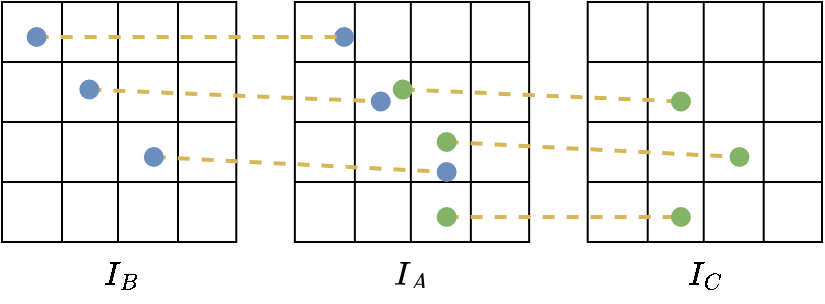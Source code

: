 <mxfile version="24.0.2" type="github">
  <diagram name="第 1 页" id="Q1kT1dyLCPE2SHC8k_t-">
    <mxGraphModel dx="954" dy="534" grid="1" gridSize="10" guides="1" tooltips="1" connect="1" arrows="1" fold="1" page="1" pageScale="1" pageWidth="827" pageHeight="1169" math="1" shadow="0">
      <root>
        <mxCell id="0" />
        <mxCell id="1" parent="0" />
        <mxCell id="SID14ih1-wGrz466TfLa-155" value="&lt;svg xmlns=&quot;http://www.w3.org/2000/svg&quot; width=&quot;2.383ex&quot; height=&quot;1.891ex&quot; role=&quot;img&quot; viewBox=&quot;0 -683 1053.3 835.7&quot; xmlns:xlink=&quot;http://www.w3.org/1999/xlink&quot; style=&quot;vertical-align: -0.345ex; font-size: 16px;&quot;&gt;&lt;defs style=&quot;font-size: 16px;&quot;&gt;&lt;path id=&quot;MJX-2-TEX-I-1D43C&quot; d=&quot;M43 1Q26 1 26 10Q26 12 29 24Q34 43 39 45Q42 46 54 46H60Q120 46 136 53Q137 53 138 54Q143 56 149 77T198 273Q210 318 216 344Q286 624 286 626Q284 630 284 631Q274 637 213 637H193Q184 643 189 662Q193 677 195 680T209 683H213Q285 681 359 681Q481 681 487 683H497Q504 676 504 672T501 655T494 639Q491 637 471 637Q440 637 407 634Q393 631 388 623Q381 609 337 432Q326 385 315 341Q245 65 245 59Q245 52 255 50T307 46H339Q345 38 345 37T342 19Q338 6 332 0H316Q279 2 179 2Q143 2 113 2T65 2T43 1Z&quot; style=&quot;font-size: 16px;&quot;&gt;&lt;/path&gt;&lt;path id=&quot;MJX-2-TEX-I-1D434&quot; d=&quot;M208 74Q208 50 254 46Q272 46 272 35Q272 34 270 22Q267 8 264 4T251 0Q249 0 239 0T205 1T141 2Q70 2 50 0H42Q35 7 35 11Q37 38 48 46H62Q132 49 164 96Q170 102 345 401T523 704Q530 716 547 716H555H572Q578 707 578 706L606 383Q634 60 636 57Q641 46 701 46Q726 46 726 36Q726 34 723 22Q720 7 718 4T704 0Q701 0 690 0T651 1T578 2Q484 2 455 0H443Q437 6 437 9T439 27Q443 40 445 43L449 46H469Q523 49 533 63L521 213H283L249 155Q208 86 208 74ZM516 260Q516 271 504 416T490 562L463 519Q447 492 400 412L310 260L413 259Q516 259 516 260Z&quot; style=&quot;font-size: 16px;&quot;&gt;&lt;/path&gt;&lt;/defs&gt;&lt;g stroke=&quot;currentColor&quot; fill=&quot;currentColor&quot; stroke-width=&quot;0&quot; transform=&quot;scale(1,-1)&quot; style=&quot;font-size: 16px;&quot;&gt;&lt;g data-mml-node=&quot;math&quot; style=&quot;font-size: 16px;&quot;&gt;&lt;g data-mml-node=&quot;msub&quot; style=&quot;font-size: 16px;&quot;&gt;&lt;g data-mml-node=&quot;mi&quot; style=&quot;font-size: 16px;&quot;&gt;&lt;use data-c=&quot;1D43C&quot; xlink:href=&quot;#MJX-2-TEX-I-1D43C&quot; style=&quot;font-size: 16px;&quot;&gt;&lt;/use&gt;&lt;/g&gt;&lt;g data-mml-node=&quot;mi&quot; transform=&quot;translate(473,-152.7) scale(0.707)&quot; style=&quot;font-size: 16px;&quot;&gt;&lt;use data-c=&quot;1D434&quot; xlink:href=&quot;#MJX-2-TEX-I-1D434&quot; style=&quot;font-size: 16px;&quot;&gt;&lt;/use&gt;&lt;/g&gt;&lt;/g&gt;&lt;/g&gt;&lt;/g&gt;&lt;/svg&gt;" style="text;html=1;align=center;verticalAlign=middle;whiteSpace=wrap;rounded=0;fontFamily=Times New Roman;fontSize=16;fontColor=default;labelBackgroundColor=default;" parent="1" vertex="1">
          <mxGeometry x="255" y="200" width="60" height="30" as="geometry" />
        </mxCell>
        <mxCell id="SID14ih1-wGrz466TfLa-157" value="\(I_B\)" style="text;html=1;align=center;verticalAlign=middle;whiteSpace=wrap;rounded=0;fontFamily=Times New Roman;fontSize=16;fontColor=default;labelBackgroundColor=default;" parent="1" vertex="1">
          <mxGeometry x="110" y="200" width="60" height="30" as="geometry" />
        </mxCell>
        <mxCell id="SID14ih1-wGrz466TfLa-158" value="" style="group;rounded=1;fontFamily=Times New Roman;fontSize=16;" parent="1" vertex="1" connectable="0">
          <mxGeometry x="80" y="80" width="410" height="120" as="geometry" />
        </mxCell>
        <mxCell id="SID14ih1-wGrz466TfLa-67" value="" style="shape=table;startSize=0;container=1;collapsible=0;childLayout=tableLayout;rounded=1;fontFamily=Times New Roman;fontSize=16;" parent="SID14ih1-wGrz466TfLa-158" vertex="1">
          <mxGeometry width="117.143" height="120" as="geometry" />
        </mxCell>
        <mxCell id="SID14ih1-wGrz466TfLa-68" value="" style="shape=tableRow;horizontal=0;startSize=0;swimlaneHead=0;swimlaneBody=0;strokeColor=inherit;top=0;left=0;bottom=0;right=0;collapsible=0;dropTarget=0;fillColor=none;points=[[0,0.5],[1,0.5]];portConstraint=eastwest;fontFamily=Times New Roman;fontSize=16;" parent="SID14ih1-wGrz466TfLa-67" vertex="1">
          <mxGeometry width="117.143" height="30" as="geometry" />
        </mxCell>
        <mxCell id="SID14ih1-wGrz466TfLa-69" value="" style="shape=partialRectangle;html=1;whiteSpace=wrap;connectable=0;strokeColor=inherit;overflow=hidden;fillColor=none;top=0;left=0;bottom=0;right=0;pointerEvents=1;fontFamily=Times New Roman;fontSize=16;" parent="SID14ih1-wGrz466TfLa-68" vertex="1">
          <mxGeometry width="30" height="30" as="geometry">
            <mxRectangle width="30" height="30" as="alternateBounds" />
          </mxGeometry>
        </mxCell>
        <mxCell id="SID14ih1-wGrz466TfLa-70" value="" style="shape=partialRectangle;html=1;whiteSpace=wrap;connectable=0;strokeColor=inherit;overflow=hidden;fillColor=none;top=0;left=0;bottom=0;right=0;pointerEvents=1;fontFamily=Times New Roman;fontSize=16;" parent="SID14ih1-wGrz466TfLa-68" vertex="1">
          <mxGeometry x="30" width="28" height="30" as="geometry">
            <mxRectangle width="28" height="30" as="alternateBounds" />
          </mxGeometry>
        </mxCell>
        <mxCell id="SID14ih1-wGrz466TfLa-71" value="" style="shape=partialRectangle;html=1;whiteSpace=wrap;connectable=0;strokeColor=inherit;overflow=hidden;fillColor=none;top=0;left=0;bottom=0;right=0;pointerEvents=1;fontFamily=Times New Roman;fontSize=16;" parent="SID14ih1-wGrz466TfLa-68" vertex="1">
          <mxGeometry x="58" width="30" height="30" as="geometry">
            <mxRectangle width="30" height="30" as="alternateBounds" />
          </mxGeometry>
        </mxCell>
        <mxCell id="SID14ih1-wGrz466TfLa-72" value="" style="shape=partialRectangle;html=1;whiteSpace=wrap;connectable=0;strokeColor=inherit;overflow=hidden;fillColor=none;top=0;left=0;bottom=0;right=0;pointerEvents=1;fontFamily=Times New Roman;fontSize=16;" parent="SID14ih1-wGrz466TfLa-68" vertex="1">
          <mxGeometry x="88" width="29" height="30" as="geometry">
            <mxRectangle width="29" height="30" as="alternateBounds" />
          </mxGeometry>
        </mxCell>
        <mxCell id="SID14ih1-wGrz466TfLa-73" value="" style="shape=tableRow;horizontal=0;startSize=0;swimlaneHead=0;swimlaneBody=0;strokeColor=inherit;top=0;left=0;bottom=0;right=0;collapsible=0;dropTarget=0;fillColor=none;points=[[0,0.5],[1,0.5]];portConstraint=eastwest;fontFamily=Times New Roman;fontSize=16;" parent="SID14ih1-wGrz466TfLa-67" vertex="1">
          <mxGeometry y="30" width="117.143" height="30" as="geometry" />
        </mxCell>
        <mxCell id="SID14ih1-wGrz466TfLa-74" value="" style="shape=partialRectangle;html=1;whiteSpace=wrap;connectable=0;strokeColor=inherit;overflow=hidden;fillColor=none;top=0;left=0;bottom=0;right=0;pointerEvents=1;fontFamily=Times New Roman;fontSize=16;" parent="SID14ih1-wGrz466TfLa-73" vertex="1">
          <mxGeometry width="30" height="30" as="geometry">
            <mxRectangle width="30" height="30" as="alternateBounds" />
          </mxGeometry>
        </mxCell>
        <mxCell id="SID14ih1-wGrz466TfLa-75" value="" style="shape=partialRectangle;html=1;whiteSpace=wrap;connectable=0;strokeColor=inherit;overflow=hidden;fillColor=none;top=0;left=0;bottom=0;right=0;pointerEvents=1;fontFamily=Times New Roman;fontSize=16;" parent="SID14ih1-wGrz466TfLa-73" vertex="1">
          <mxGeometry x="30" width="28" height="30" as="geometry">
            <mxRectangle width="28" height="30" as="alternateBounds" />
          </mxGeometry>
        </mxCell>
        <mxCell id="SID14ih1-wGrz466TfLa-76" value="" style="shape=partialRectangle;html=1;whiteSpace=wrap;connectable=0;strokeColor=inherit;overflow=hidden;fillColor=none;top=0;left=0;bottom=0;right=0;pointerEvents=1;fontFamily=Times New Roman;fontSize=16;" parent="SID14ih1-wGrz466TfLa-73" vertex="1">
          <mxGeometry x="58" width="30" height="30" as="geometry">
            <mxRectangle width="30" height="30" as="alternateBounds" />
          </mxGeometry>
        </mxCell>
        <mxCell id="SID14ih1-wGrz466TfLa-77" value="" style="shape=partialRectangle;html=1;whiteSpace=wrap;connectable=0;strokeColor=inherit;overflow=hidden;fillColor=none;top=0;left=0;bottom=0;right=0;pointerEvents=1;fontFamily=Times New Roman;fontSize=16;" parent="SID14ih1-wGrz466TfLa-73" vertex="1">
          <mxGeometry x="88" width="29" height="30" as="geometry">
            <mxRectangle width="29" height="30" as="alternateBounds" />
          </mxGeometry>
        </mxCell>
        <mxCell id="SID14ih1-wGrz466TfLa-78" value="" style="shape=tableRow;horizontal=0;startSize=0;swimlaneHead=0;swimlaneBody=0;strokeColor=inherit;top=0;left=0;bottom=0;right=0;collapsible=0;dropTarget=0;fillColor=none;points=[[0,0.5],[1,0.5]];portConstraint=eastwest;fontFamily=Times New Roman;fontSize=16;" parent="SID14ih1-wGrz466TfLa-67" vertex="1">
          <mxGeometry y="60" width="117.143" height="30" as="geometry" />
        </mxCell>
        <mxCell id="SID14ih1-wGrz466TfLa-79" value="" style="shape=partialRectangle;html=1;whiteSpace=wrap;connectable=0;strokeColor=inherit;overflow=hidden;fillColor=none;top=0;left=0;bottom=0;right=0;pointerEvents=1;fontFamily=Times New Roman;fontSize=16;" parent="SID14ih1-wGrz466TfLa-78" vertex="1">
          <mxGeometry width="30" height="30" as="geometry">
            <mxRectangle width="30" height="30" as="alternateBounds" />
          </mxGeometry>
        </mxCell>
        <mxCell id="SID14ih1-wGrz466TfLa-80" value="" style="shape=partialRectangle;html=1;whiteSpace=wrap;connectable=0;strokeColor=inherit;overflow=hidden;fillColor=none;top=0;left=0;bottom=0;right=0;pointerEvents=1;fontFamily=Times New Roman;fontSize=16;" parent="SID14ih1-wGrz466TfLa-78" vertex="1">
          <mxGeometry x="30" width="28" height="30" as="geometry">
            <mxRectangle width="28" height="30" as="alternateBounds" />
          </mxGeometry>
        </mxCell>
        <mxCell id="SID14ih1-wGrz466TfLa-81" value="" style="shape=partialRectangle;html=1;whiteSpace=wrap;connectable=0;strokeColor=inherit;overflow=hidden;fillColor=none;top=0;left=0;bottom=0;right=0;pointerEvents=1;fontFamily=Times New Roman;fontSize=16;" parent="SID14ih1-wGrz466TfLa-78" vertex="1">
          <mxGeometry x="58" width="30" height="30" as="geometry">
            <mxRectangle width="30" height="30" as="alternateBounds" />
          </mxGeometry>
        </mxCell>
        <mxCell id="SID14ih1-wGrz466TfLa-82" value="" style="shape=partialRectangle;html=1;whiteSpace=wrap;connectable=0;strokeColor=inherit;overflow=hidden;fillColor=none;top=0;left=0;bottom=0;right=0;pointerEvents=1;fontFamily=Times New Roman;fontSize=16;" parent="SID14ih1-wGrz466TfLa-78" vertex="1">
          <mxGeometry x="88" width="29" height="30" as="geometry">
            <mxRectangle width="29" height="30" as="alternateBounds" />
          </mxGeometry>
        </mxCell>
        <mxCell id="SID14ih1-wGrz466TfLa-83" value="" style="shape=tableRow;horizontal=0;startSize=0;swimlaneHead=0;swimlaneBody=0;strokeColor=inherit;top=0;left=0;bottom=0;right=0;collapsible=0;dropTarget=0;fillColor=none;points=[[0,0.5],[1,0.5]];portConstraint=eastwest;fontFamily=Times New Roman;fontSize=16;" parent="SID14ih1-wGrz466TfLa-67" vertex="1">
          <mxGeometry y="90" width="117.143" height="30" as="geometry" />
        </mxCell>
        <mxCell id="SID14ih1-wGrz466TfLa-84" value="" style="shape=partialRectangle;html=1;whiteSpace=wrap;connectable=0;strokeColor=inherit;overflow=hidden;fillColor=none;top=0;left=0;bottom=0;right=0;pointerEvents=1;fontFamily=Times New Roman;fontSize=16;" parent="SID14ih1-wGrz466TfLa-83" vertex="1">
          <mxGeometry width="30" height="30" as="geometry">
            <mxRectangle width="30" height="30" as="alternateBounds" />
          </mxGeometry>
        </mxCell>
        <mxCell id="SID14ih1-wGrz466TfLa-85" value="" style="shape=partialRectangle;html=1;whiteSpace=wrap;connectable=0;strokeColor=inherit;overflow=hidden;fillColor=none;top=0;left=0;bottom=0;right=0;pointerEvents=1;fontFamily=Times New Roman;fontSize=16;" parent="SID14ih1-wGrz466TfLa-83" vertex="1">
          <mxGeometry x="30" width="28" height="30" as="geometry">
            <mxRectangle width="28" height="30" as="alternateBounds" />
          </mxGeometry>
        </mxCell>
        <mxCell id="SID14ih1-wGrz466TfLa-86" value="" style="shape=partialRectangle;html=1;whiteSpace=wrap;connectable=0;strokeColor=inherit;overflow=hidden;fillColor=none;top=0;left=0;bottom=0;right=0;pointerEvents=1;fontFamily=Times New Roman;fontSize=16;" parent="SID14ih1-wGrz466TfLa-83" vertex="1">
          <mxGeometry x="58" width="30" height="30" as="geometry">
            <mxRectangle width="30" height="30" as="alternateBounds" />
          </mxGeometry>
        </mxCell>
        <mxCell id="SID14ih1-wGrz466TfLa-87" value="" style="shape=partialRectangle;html=1;whiteSpace=wrap;connectable=0;strokeColor=inherit;overflow=hidden;fillColor=none;top=0;left=0;bottom=0;right=0;pointerEvents=1;fontFamily=Times New Roman;fontSize=16;" parent="SID14ih1-wGrz466TfLa-83" vertex="1">
          <mxGeometry x="88" width="29" height="30" as="geometry">
            <mxRectangle width="29" height="30" as="alternateBounds" />
          </mxGeometry>
        </mxCell>
        <mxCell id="SID14ih1-wGrz466TfLa-89" value="" style="shape=table;startSize=0;container=1;collapsible=0;childLayout=tableLayout;fontFamily=Times New Roman;fontSize=16;" parent="SID14ih1-wGrz466TfLa-158" vertex="1">
          <mxGeometry x="146.429" width="117.143" height="120" as="geometry" />
        </mxCell>
        <mxCell id="SID14ih1-wGrz466TfLa-90" value="" style="shape=tableRow;horizontal=0;startSize=0;swimlaneHead=0;swimlaneBody=0;strokeColor=inherit;top=0;left=0;bottom=0;right=0;collapsible=0;dropTarget=0;fillColor=none;points=[[0,0.5],[1,0.5]];portConstraint=eastwest;fontFamily=Times New Roman;fontSize=16;" parent="SID14ih1-wGrz466TfLa-89" vertex="1">
          <mxGeometry width="117.143" height="30" as="geometry" />
        </mxCell>
        <mxCell id="SID14ih1-wGrz466TfLa-91" value="" style="shape=partialRectangle;html=1;whiteSpace=wrap;connectable=0;strokeColor=inherit;overflow=hidden;fillColor=none;top=0;left=0;bottom=0;right=0;pointerEvents=1;fontFamily=Times New Roman;fontSize=16;" parent="SID14ih1-wGrz466TfLa-90" vertex="1">
          <mxGeometry width="30" height="30" as="geometry">
            <mxRectangle width="30" height="30" as="alternateBounds" />
          </mxGeometry>
        </mxCell>
        <mxCell id="SID14ih1-wGrz466TfLa-92" value="" style="shape=partialRectangle;html=1;whiteSpace=wrap;connectable=0;strokeColor=inherit;overflow=hidden;fillColor=none;top=0;left=0;bottom=0;right=0;pointerEvents=1;fontFamily=Times New Roman;fontSize=16;" parent="SID14ih1-wGrz466TfLa-90" vertex="1">
          <mxGeometry x="30" width="28" height="30" as="geometry">
            <mxRectangle width="28" height="30" as="alternateBounds" />
          </mxGeometry>
        </mxCell>
        <mxCell id="SID14ih1-wGrz466TfLa-93" value="" style="shape=partialRectangle;html=1;whiteSpace=wrap;connectable=0;strokeColor=inherit;overflow=hidden;fillColor=none;top=0;left=0;bottom=0;right=0;pointerEvents=1;fontFamily=Times New Roman;fontSize=16;" parent="SID14ih1-wGrz466TfLa-90" vertex="1">
          <mxGeometry x="58" width="30" height="30" as="geometry">
            <mxRectangle width="30" height="30" as="alternateBounds" />
          </mxGeometry>
        </mxCell>
        <mxCell id="SID14ih1-wGrz466TfLa-94" value="" style="shape=partialRectangle;html=1;whiteSpace=wrap;connectable=0;strokeColor=inherit;overflow=hidden;fillColor=none;top=0;left=0;bottom=0;right=0;pointerEvents=1;fontFamily=Times New Roman;fontSize=16;" parent="SID14ih1-wGrz466TfLa-90" vertex="1">
          <mxGeometry x="88" width="29" height="30" as="geometry">
            <mxRectangle width="29" height="30" as="alternateBounds" />
          </mxGeometry>
        </mxCell>
        <mxCell id="SID14ih1-wGrz466TfLa-95" value="" style="shape=tableRow;horizontal=0;startSize=0;swimlaneHead=0;swimlaneBody=0;strokeColor=inherit;top=0;left=0;bottom=0;right=0;collapsible=0;dropTarget=0;fillColor=none;points=[[0,0.5],[1,0.5]];portConstraint=eastwest;fontFamily=Times New Roman;fontSize=16;" parent="SID14ih1-wGrz466TfLa-89" vertex="1">
          <mxGeometry y="30" width="117.143" height="30" as="geometry" />
        </mxCell>
        <mxCell id="SID14ih1-wGrz466TfLa-96" value="" style="shape=partialRectangle;html=1;whiteSpace=wrap;connectable=0;strokeColor=inherit;overflow=hidden;fillColor=none;top=0;left=0;bottom=0;right=0;pointerEvents=1;fontFamily=Times New Roman;fontSize=16;" parent="SID14ih1-wGrz466TfLa-95" vertex="1">
          <mxGeometry width="30" height="30" as="geometry">
            <mxRectangle width="30" height="30" as="alternateBounds" />
          </mxGeometry>
        </mxCell>
        <mxCell id="SID14ih1-wGrz466TfLa-97" value="" style="shape=partialRectangle;html=1;whiteSpace=wrap;connectable=0;strokeColor=inherit;overflow=hidden;fillColor=none;top=0;left=0;bottom=0;right=0;pointerEvents=1;fontFamily=Times New Roman;fontSize=16;" parent="SID14ih1-wGrz466TfLa-95" vertex="1">
          <mxGeometry x="30" width="28" height="30" as="geometry">
            <mxRectangle width="28" height="30" as="alternateBounds" />
          </mxGeometry>
        </mxCell>
        <mxCell id="SID14ih1-wGrz466TfLa-98" value="" style="shape=partialRectangle;html=1;whiteSpace=wrap;connectable=0;strokeColor=inherit;overflow=hidden;fillColor=none;top=0;left=0;bottom=0;right=0;pointerEvents=1;fontFamily=Times New Roman;fontSize=16;" parent="SID14ih1-wGrz466TfLa-95" vertex="1">
          <mxGeometry x="58" width="30" height="30" as="geometry">
            <mxRectangle width="30" height="30" as="alternateBounds" />
          </mxGeometry>
        </mxCell>
        <mxCell id="SID14ih1-wGrz466TfLa-99" value="" style="shape=partialRectangle;html=1;whiteSpace=wrap;connectable=0;strokeColor=inherit;overflow=hidden;fillColor=none;top=0;left=0;bottom=0;right=0;pointerEvents=1;fontFamily=Times New Roman;fontSize=16;" parent="SID14ih1-wGrz466TfLa-95" vertex="1">
          <mxGeometry x="88" width="29" height="30" as="geometry">
            <mxRectangle width="29" height="30" as="alternateBounds" />
          </mxGeometry>
        </mxCell>
        <mxCell id="SID14ih1-wGrz466TfLa-100" value="" style="shape=tableRow;horizontal=0;startSize=0;swimlaneHead=0;swimlaneBody=0;strokeColor=inherit;top=0;left=0;bottom=0;right=0;collapsible=0;dropTarget=0;fillColor=none;points=[[0,0.5],[1,0.5]];portConstraint=eastwest;fontFamily=Times New Roman;fontSize=16;" parent="SID14ih1-wGrz466TfLa-89" vertex="1">
          <mxGeometry y="60" width="117.143" height="30" as="geometry" />
        </mxCell>
        <mxCell id="SID14ih1-wGrz466TfLa-101" value="" style="shape=partialRectangle;html=1;whiteSpace=wrap;connectable=0;strokeColor=inherit;overflow=hidden;fillColor=none;top=0;left=0;bottom=0;right=0;pointerEvents=1;fontFamily=Times New Roman;fontSize=16;" parent="SID14ih1-wGrz466TfLa-100" vertex="1">
          <mxGeometry width="30" height="30" as="geometry">
            <mxRectangle width="30" height="30" as="alternateBounds" />
          </mxGeometry>
        </mxCell>
        <mxCell id="SID14ih1-wGrz466TfLa-102" value="" style="shape=partialRectangle;html=1;whiteSpace=wrap;connectable=0;strokeColor=inherit;overflow=hidden;fillColor=none;top=0;left=0;bottom=0;right=0;pointerEvents=1;fontFamily=Times New Roman;fontSize=16;" parent="SID14ih1-wGrz466TfLa-100" vertex="1">
          <mxGeometry x="30" width="28" height="30" as="geometry">
            <mxRectangle width="28" height="30" as="alternateBounds" />
          </mxGeometry>
        </mxCell>
        <mxCell id="SID14ih1-wGrz466TfLa-103" value="" style="shape=partialRectangle;html=1;whiteSpace=wrap;connectable=0;strokeColor=inherit;overflow=hidden;fillColor=none;top=0;left=0;bottom=0;right=0;pointerEvents=1;fontFamily=Times New Roman;fontSize=16;" parent="SID14ih1-wGrz466TfLa-100" vertex="1">
          <mxGeometry x="58" width="30" height="30" as="geometry">
            <mxRectangle width="30" height="30" as="alternateBounds" />
          </mxGeometry>
        </mxCell>
        <mxCell id="SID14ih1-wGrz466TfLa-104" value="" style="shape=partialRectangle;html=1;whiteSpace=wrap;connectable=0;strokeColor=inherit;overflow=hidden;fillColor=none;top=0;left=0;bottom=0;right=0;pointerEvents=1;fontFamily=Times New Roman;fontSize=16;" parent="SID14ih1-wGrz466TfLa-100" vertex="1">
          <mxGeometry x="88" width="29" height="30" as="geometry">
            <mxRectangle width="29" height="30" as="alternateBounds" />
          </mxGeometry>
        </mxCell>
        <mxCell id="SID14ih1-wGrz466TfLa-105" value="" style="shape=tableRow;horizontal=0;startSize=0;swimlaneHead=0;swimlaneBody=0;strokeColor=inherit;top=0;left=0;bottom=0;right=0;collapsible=0;dropTarget=0;fillColor=none;points=[[0,0.5],[1,0.5]];portConstraint=eastwest;fontFamily=Times New Roman;fontSize=16;" parent="SID14ih1-wGrz466TfLa-89" vertex="1">
          <mxGeometry y="90" width="117.143" height="30" as="geometry" />
        </mxCell>
        <mxCell id="SID14ih1-wGrz466TfLa-106" value="" style="shape=partialRectangle;html=1;whiteSpace=wrap;connectable=0;strokeColor=inherit;overflow=hidden;fillColor=none;top=0;left=0;bottom=0;right=0;pointerEvents=1;fontFamily=Times New Roman;fontSize=16;" parent="SID14ih1-wGrz466TfLa-105" vertex="1">
          <mxGeometry width="30" height="30" as="geometry">
            <mxRectangle width="30" height="30" as="alternateBounds" />
          </mxGeometry>
        </mxCell>
        <mxCell id="SID14ih1-wGrz466TfLa-107" value="" style="shape=partialRectangle;html=1;whiteSpace=wrap;connectable=0;strokeColor=inherit;overflow=hidden;fillColor=none;top=0;left=0;bottom=0;right=0;pointerEvents=1;fontFamily=Times New Roman;fontSize=16;" parent="SID14ih1-wGrz466TfLa-105" vertex="1">
          <mxGeometry x="30" width="28" height="30" as="geometry">
            <mxRectangle width="28" height="30" as="alternateBounds" />
          </mxGeometry>
        </mxCell>
        <mxCell id="SID14ih1-wGrz466TfLa-108" value="" style="shape=partialRectangle;html=1;whiteSpace=wrap;connectable=0;strokeColor=inherit;overflow=hidden;fillColor=none;top=0;left=0;bottom=0;right=0;pointerEvents=1;fontFamily=Times New Roman;fontSize=16;" parent="SID14ih1-wGrz466TfLa-105" vertex="1">
          <mxGeometry x="58" width="30" height="30" as="geometry">
            <mxRectangle width="30" height="30" as="alternateBounds" />
          </mxGeometry>
        </mxCell>
        <mxCell id="SID14ih1-wGrz466TfLa-109" value="" style="shape=partialRectangle;html=1;whiteSpace=wrap;connectable=0;strokeColor=inherit;overflow=hidden;fillColor=none;top=0;left=0;bottom=0;right=0;pointerEvents=1;fontFamily=Times New Roman;fontSize=16;" parent="SID14ih1-wGrz466TfLa-105" vertex="1">
          <mxGeometry x="88" width="29" height="30" as="geometry">
            <mxRectangle width="29" height="30" as="alternateBounds" />
          </mxGeometry>
        </mxCell>
        <mxCell id="SID14ih1-wGrz466TfLa-110" value="" style="shape=table;startSize=0;container=1;collapsible=0;childLayout=tableLayout;fontFamily=Times New Roman;fontSize=16;" parent="SID14ih1-wGrz466TfLa-158" vertex="1">
          <mxGeometry x="292.857" width="117.143" height="120" as="geometry" />
        </mxCell>
        <mxCell id="SID14ih1-wGrz466TfLa-111" value="" style="shape=tableRow;horizontal=0;startSize=0;swimlaneHead=0;swimlaneBody=0;strokeColor=inherit;top=0;left=0;bottom=0;right=0;collapsible=0;dropTarget=0;fillColor=none;points=[[0,0.5],[1,0.5]];portConstraint=eastwest;fontFamily=Times New Roman;fontSize=16;" parent="SID14ih1-wGrz466TfLa-110" vertex="1">
          <mxGeometry width="117.143" height="30" as="geometry" />
        </mxCell>
        <mxCell id="SID14ih1-wGrz466TfLa-112" value="" style="shape=partialRectangle;html=1;whiteSpace=wrap;connectable=0;strokeColor=inherit;overflow=hidden;fillColor=none;top=0;left=0;bottom=0;right=0;pointerEvents=1;fontFamily=Times New Roman;fontSize=16;" parent="SID14ih1-wGrz466TfLa-111" vertex="1">
          <mxGeometry width="30" height="30" as="geometry">
            <mxRectangle width="30" height="30" as="alternateBounds" />
          </mxGeometry>
        </mxCell>
        <mxCell id="SID14ih1-wGrz466TfLa-113" value="" style="shape=partialRectangle;html=1;whiteSpace=wrap;connectable=0;strokeColor=inherit;overflow=hidden;fillColor=none;top=0;left=0;bottom=0;right=0;pointerEvents=1;fontFamily=Times New Roman;fontSize=16;" parent="SID14ih1-wGrz466TfLa-111" vertex="1">
          <mxGeometry x="30" width="28" height="30" as="geometry">
            <mxRectangle width="28" height="30" as="alternateBounds" />
          </mxGeometry>
        </mxCell>
        <mxCell id="SID14ih1-wGrz466TfLa-114" value="" style="shape=partialRectangle;html=1;whiteSpace=wrap;connectable=0;strokeColor=inherit;overflow=hidden;fillColor=none;top=0;left=0;bottom=0;right=0;pointerEvents=1;fontFamily=Times New Roman;fontSize=16;" parent="SID14ih1-wGrz466TfLa-111" vertex="1">
          <mxGeometry x="58" width="30" height="30" as="geometry">
            <mxRectangle width="30" height="30" as="alternateBounds" />
          </mxGeometry>
        </mxCell>
        <mxCell id="SID14ih1-wGrz466TfLa-115" value="" style="shape=partialRectangle;html=1;whiteSpace=wrap;connectable=0;strokeColor=inherit;overflow=hidden;fillColor=none;top=0;left=0;bottom=0;right=0;pointerEvents=1;fontFamily=Times New Roman;fontSize=16;" parent="SID14ih1-wGrz466TfLa-111" vertex="1">
          <mxGeometry x="88" width="29" height="30" as="geometry">
            <mxRectangle width="29" height="30" as="alternateBounds" />
          </mxGeometry>
        </mxCell>
        <mxCell id="SID14ih1-wGrz466TfLa-116" value="" style="shape=tableRow;horizontal=0;startSize=0;swimlaneHead=0;swimlaneBody=0;strokeColor=inherit;top=0;left=0;bottom=0;right=0;collapsible=0;dropTarget=0;fillColor=none;points=[[0,0.5],[1,0.5]];portConstraint=eastwest;fontFamily=Times New Roman;fontSize=16;" parent="SID14ih1-wGrz466TfLa-110" vertex="1">
          <mxGeometry y="30" width="117.143" height="30" as="geometry" />
        </mxCell>
        <mxCell id="SID14ih1-wGrz466TfLa-117" value="" style="shape=partialRectangle;html=1;whiteSpace=wrap;connectable=0;strokeColor=inherit;overflow=hidden;fillColor=none;top=0;left=0;bottom=0;right=0;pointerEvents=1;fontFamily=Times New Roman;fontSize=16;" parent="SID14ih1-wGrz466TfLa-116" vertex="1">
          <mxGeometry width="30" height="30" as="geometry">
            <mxRectangle width="30" height="30" as="alternateBounds" />
          </mxGeometry>
        </mxCell>
        <mxCell id="SID14ih1-wGrz466TfLa-118" value="" style="shape=partialRectangle;html=1;whiteSpace=wrap;connectable=0;strokeColor=inherit;overflow=hidden;fillColor=none;top=0;left=0;bottom=0;right=0;pointerEvents=1;fontFamily=Times New Roman;fontSize=16;" parent="SID14ih1-wGrz466TfLa-116" vertex="1">
          <mxGeometry x="30" width="28" height="30" as="geometry">
            <mxRectangle width="28" height="30" as="alternateBounds" />
          </mxGeometry>
        </mxCell>
        <mxCell id="SID14ih1-wGrz466TfLa-119" value="" style="shape=partialRectangle;html=1;whiteSpace=wrap;connectable=0;strokeColor=inherit;overflow=hidden;fillColor=none;top=0;left=0;bottom=0;right=0;pointerEvents=1;fontFamily=Times New Roman;fontSize=16;" parent="SID14ih1-wGrz466TfLa-116" vertex="1">
          <mxGeometry x="58" width="30" height="30" as="geometry">
            <mxRectangle width="30" height="30" as="alternateBounds" />
          </mxGeometry>
        </mxCell>
        <mxCell id="SID14ih1-wGrz466TfLa-120" value="" style="shape=partialRectangle;html=1;whiteSpace=wrap;connectable=0;strokeColor=inherit;overflow=hidden;fillColor=none;top=0;left=0;bottom=0;right=0;pointerEvents=1;fontFamily=Times New Roman;fontSize=16;" parent="SID14ih1-wGrz466TfLa-116" vertex="1">
          <mxGeometry x="88" width="29" height="30" as="geometry">
            <mxRectangle width="29" height="30" as="alternateBounds" />
          </mxGeometry>
        </mxCell>
        <mxCell id="SID14ih1-wGrz466TfLa-121" value="" style="shape=tableRow;horizontal=0;startSize=0;swimlaneHead=0;swimlaneBody=0;strokeColor=inherit;top=0;left=0;bottom=0;right=0;collapsible=0;dropTarget=0;fillColor=none;points=[[0,0.5],[1,0.5]];portConstraint=eastwest;fontFamily=Times New Roman;fontSize=16;" parent="SID14ih1-wGrz466TfLa-110" vertex="1">
          <mxGeometry y="60" width="117.143" height="30" as="geometry" />
        </mxCell>
        <mxCell id="SID14ih1-wGrz466TfLa-122" value="" style="shape=partialRectangle;html=1;whiteSpace=wrap;connectable=0;strokeColor=inherit;overflow=hidden;fillColor=none;top=0;left=0;bottom=0;right=0;pointerEvents=1;fontFamily=Times New Roman;fontSize=16;" parent="SID14ih1-wGrz466TfLa-121" vertex="1">
          <mxGeometry width="30" height="30" as="geometry">
            <mxRectangle width="30" height="30" as="alternateBounds" />
          </mxGeometry>
        </mxCell>
        <mxCell id="SID14ih1-wGrz466TfLa-123" value="" style="shape=partialRectangle;html=1;whiteSpace=wrap;connectable=0;strokeColor=inherit;overflow=hidden;fillColor=none;top=0;left=0;bottom=0;right=0;pointerEvents=1;fontFamily=Times New Roman;fontSize=16;" parent="SID14ih1-wGrz466TfLa-121" vertex="1">
          <mxGeometry x="30" width="28" height="30" as="geometry">
            <mxRectangle width="28" height="30" as="alternateBounds" />
          </mxGeometry>
        </mxCell>
        <mxCell id="SID14ih1-wGrz466TfLa-124" value="" style="shape=partialRectangle;html=1;whiteSpace=wrap;connectable=0;strokeColor=inherit;overflow=hidden;fillColor=none;top=0;left=0;bottom=0;right=0;pointerEvents=1;fontFamily=Times New Roman;fontSize=16;" parent="SID14ih1-wGrz466TfLa-121" vertex="1">
          <mxGeometry x="58" width="30" height="30" as="geometry">
            <mxRectangle width="30" height="30" as="alternateBounds" />
          </mxGeometry>
        </mxCell>
        <mxCell id="SID14ih1-wGrz466TfLa-125" value="" style="shape=partialRectangle;html=1;whiteSpace=wrap;connectable=0;strokeColor=inherit;overflow=hidden;fillColor=none;top=0;left=0;bottom=0;right=0;pointerEvents=1;fontFamily=Times New Roman;fontSize=16;" parent="SID14ih1-wGrz466TfLa-121" vertex="1">
          <mxGeometry x="88" width="29" height="30" as="geometry">
            <mxRectangle width="29" height="30" as="alternateBounds" />
          </mxGeometry>
        </mxCell>
        <mxCell id="SID14ih1-wGrz466TfLa-126" value="" style="shape=tableRow;horizontal=0;startSize=0;swimlaneHead=0;swimlaneBody=0;strokeColor=inherit;top=0;left=0;bottom=0;right=0;collapsible=0;dropTarget=0;fillColor=none;points=[[0,0.5],[1,0.5]];portConstraint=eastwest;fontFamily=Times New Roman;fontSize=16;" parent="SID14ih1-wGrz466TfLa-110" vertex="1">
          <mxGeometry y="90" width="117.143" height="30" as="geometry" />
        </mxCell>
        <mxCell id="SID14ih1-wGrz466TfLa-127" value="" style="shape=partialRectangle;html=1;whiteSpace=wrap;connectable=0;strokeColor=inherit;overflow=hidden;fillColor=none;top=0;left=0;bottom=0;right=0;pointerEvents=1;fontFamily=Times New Roman;fontSize=16;" parent="SID14ih1-wGrz466TfLa-126" vertex="1">
          <mxGeometry width="30" height="30" as="geometry">
            <mxRectangle width="30" height="30" as="alternateBounds" />
          </mxGeometry>
        </mxCell>
        <mxCell id="SID14ih1-wGrz466TfLa-128" value="" style="shape=partialRectangle;html=1;whiteSpace=wrap;connectable=0;strokeColor=inherit;overflow=hidden;fillColor=none;top=0;left=0;bottom=0;right=0;pointerEvents=1;fontFamily=Times New Roman;fontSize=16;" parent="SID14ih1-wGrz466TfLa-126" vertex="1">
          <mxGeometry x="30" width="28" height="30" as="geometry">
            <mxRectangle width="28" height="30" as="alternateBounds" />
          </mxGeometry>
        </mxCell>
        <mxCell id="SID14ih1-wGrz466TfLa-129" value="" style="shape=partialRectangle;html=1;whiteSpace=wrap;connectable=0;strokeColor=inherit;overflow=hidden;fillColor=none;top=0;left=0;bottom=0;right=0;pointerEvents=1;fontFamily=Times New Roman;fontSize=16;" parent="SID14ih1-wGrz466TfLa-126" vertex="1">
          <mxGeometry x="58" width="30" height="30" as="geometry">
            <mxRectangle width="30" height="30" as="alternateBounds" />
          </mxGeometry>
        </mxCell>
        <mxCell id="SID14ih1-wGrz466TfLa-130" value="" style="shape=partialRectangle;html=1;whiteSpace=wrap;connectable=0;strokeColor=inherit;overflow=hidden;fillColor=none;top=0;left=0;bottom=0;right=0;pointerEvents=1;fontFamily=Times New Roman;fontSize=16;" parent="SID14ih1-wGrz466TfLa-126" vertex="1">
          <mxGeometry x="88" width="29" height="30" as="geometry">
            <mxRectangle width="29" height="30" as="alternateBounds" />
          </mxGeometry>
        </mxCell>
        <mxCell id="SID14ih1-wGrz466TfLa-145" value="" style="endArrow=none;html=1;rounded=0;entryX=0.113;entryY=0.546;entryDx=0;entryDy=0;entryPerimeter=0;exitX=0.835;exitY=0.465;exitDx=0;exitDy=0;exitPerimeter=0;fillColor=#fff2cc;strokeColor=#d6b656;strokeWidth=2;dashed=1;fontFamily=Times New Roman;fontSize=16;" parent="SID14ih1-wGrz466TfLa-158" source="SID14ih1-wGrz466TfLa-132" target="SID14ih1-wGrz466TfLa-135" edge="1">
          <mxGeometry width="50" height="50" relative="1" as="geometry">
            <mxPoint x="219.643" y="120" as="sourcePoint" />
            <mxPoint x="256.25" y="82.5" as="targetPoint" />
          </mxGeometry>
        </mxCell>
        <mxCell id="SID14ih1-wGrz466TfLa-146" value="" style="endArrow=none;html=1;rounded=0;strokeColor=#d6b656;align=center;verticalAlign=middle;fontFamily=Times New Roman;fontSize=16;fontColor=default;labelBackgroundColor=default;fillColor=#fff2cc;strokeWidth=2;dashed=1;" parent="SID14ih1-wGrz466TfLa-158" source="SID14ih1-wGrz466TfLa-134" target="SID14ih1-wGrz466TfLa-137" edge="1">
          <mxGeometry width="50" height="50" relative="1" as="geometry">
            <mxPoint x="219.643" y="120" as="sourcePoint" />
            <mxPoint x="256.25" y="82.5" as="targetPoint" />
          </mxGeometry>
        </mxCell>
        <mxCell id="SID14ih1-wGrz466TfLa-148" style="edgeStyle=none;rounded=0;orthogonalLoop=1;jettySize=auto;html=1;entryX=0.5;entryY=0.5;entryDx=0;entryDy=0;entryPerimeter=0;strokeColor=#d6b656;align=center;verticalAlign=middle;fontFamily=Times New Roman;fontSize=16;fontColor=default;labelBackgroundColor=default;endArrow=none;fillColor=#fff2cc;" parent="SID14ih1-wGrz466TfLa-158" source="SID14ih1-wGrz466TfLa-143" target="SID14ih1-wGrz466TfLa-143" edge="1">
          <mxGeometry relative="1" as="geometry" />
        </mxCell>
        <mxCell id="SID14ih1-wGrz466TfLa-147" value="" style="endArrow=none;html=1;rounded=0;strokeColor=#d6b656;align=center;verticalAlign=middle;fontFamily=Times New Roman;fontSize=16;fontColor=default;labelBackgroundColor=default;fillColor=#fff2cc;exitX=0.743;exitY=0.474;exitDx=0;exitDy=0;exitPerimeter=0;strokeWidth=2;dashed=1;" parent="SID14ih1-wGrz466TfLa-158" source="SID14ih1-wGrz466TfLa-143" target="SID14ih1-wGrz466TfLa-141" edge="1">
          <mxGeometry width="50" height="50" relative="1" as="geometry">
            <mxPoint x="219.643" y="120" as="sourcePoint" />
            <mxPoint x="256.25" y="82.5" as="targetPoint" />
          </mxGeometry>
        </mxCell>
        <mxCell id="SID14ih1-wGrz466TfLa-149" value="" style="endArrow=none;html=1;rounded=0;strokeColor=#d6b656;align=center;verticalAlign=middle;fontFamily=Times New Roman;fontSize=16;fontColor=default;labelBackgroundColor=default;fillColor=#fff2cc;entryX=0.215;entryY=0.546;entryDx=0;entryDy=0;entryPerimeter=0;exitX=0.72;exitY=0.576;exitDx=0;exitDy=0;exitPerimeter=0;strokeWidth=2;dashed=1;" parent="SID14ih1-wGrz466TfLa-158" source="SID14ih1-wGrz466TfLa-131" target="SID14ih1-wGrz466TfLa-133" edge="1">
          <mxGeometry width="50" height="50" relative="1" as="geometry">
            <mxPoint x="219.643" y="120" as="sourcePoint" />
            <mxPoint x="256.25" y="82.5" as="targetPoint" />
          </mxGeometry>
        </mxCell>
        <mxCell id="SID14ih1-wGrz466TfLa-140" value="" style="shape=waypoint;sketch=0;fillStyle=solid;size=6;pointerEvents=1;points=[];fillColor=#dae8fc;resizable=0;rotatable=0;perimeter=centerPerimeter;snapToPoint=1;strokeColor=#6c8ebf;strokeWidth=3;fontFamily=Times New Roman;fontSize=16;" parent="SID14ih1-wGrz466TfLa-158" vertex="1">
          <mxGeometry x="161.071" y="7.5" width="20" height="20" as="geometry" />
        </mxCell>
        <mxCell id="SID14ih1-wGrz466TfLa-151" value="" style="endArrow=none;html=1;rounded=0;strokeColor=#d6b656;align=center;verticalAlign=middle;fontFamily=Times New Roman;fontSize=16;fontColor=default;labelBackgroundColor=default;fillColor=#fff2cc;entryX=0.242;entryY=0.477;entryDx=0;entryDy=0;entryPerimeter=0;exitX=0.665;exitY=0.631;exitDx=0;exitDy=0;exitPerimeter=0;strokeWidth=2;dashed=1;" parent="SID14ih1-wGrz466TfLa-158" source="SID14ih1-wGrz466TfLa-138" target="SID14ih1-wGrz466TfLa-136" edge="1">
          <mxGeometry width="50" height="50" relative="1" as="geometry">
            <mxPoint x="139.107" y="105" as="sourcePoint" />
            <mxPoint x="263.571" y="90" as="targetPoint" />
          </mxGeometry>
        </mxCell>
        <mxCell id="SID14ih1-wGrz466TfLa-131" value="" style="shape=waypoint;sketch=0;fillStyle=solid;size=6;pointerEvents=1;points=[];fillColor=#dae8fc;resizable=0;rotatable=0;perimeter=centerPerimeter;snapToPoint=1;strokeColor=#6c8ebf;strokeWidth=3;fontFamily=Times New Roman;fontSize=16;" parent="SID14ih1-wGrz466TfLa-158" vertex="1">
          <mxGeometry x="33.679" y="33.75" width="20" height="20" as="geometry" />
        </mxCell>
        <mxCell id="SID14ih1-wGrz466TfLa-138" value="" style="shape=waypoint;sketch=0;fillStyle=solid;size=6;pointerEvents=1;points=[];fillColor=#dae8fc;resizable=0;rotatable=0;perimeter=centerPerimeter;snapToPoint=1;strokeColor=#6c8ebf;strokeWidth=3;fontFamily=Times New Roman;fontSize=16;" parent="SID14ih1-wGrz466TfLa-158" vertex="1">
          <mxGeometry x="65.893" y="67.5" width="20" height="20" as="geometry" />
        </mxCell>
        <mxCell id="SID14ih1-wGrz466TfLa-150" value="" style="endArrow=none;html=1;rounded=0;strokeColor=#d6b656;align=center;verticalAlign=middle;fontFamily=Times New Roman;fontSize=16;fontColor=default;labelBackgroundColor=default;fillColor=#fff2cc;strokeWidth=2;dashed=1;" parent="SID14ih1-wGrz466TfLa-158" source="SID14ih1-wGrz466TfLa-139" target="SID14ih1-wGrz466TfLa-140" edge="1">
          <mxGeometry width="50" height="50" relative="1" as="geometry">
            <mxPoint x="226.964" y="127.5" as="sourcePoint" />
            <mxPoint x="263.571" y="90" as="targetPoint" />
          </mxGeometry>
        </mxCell>
        <mxCell id="SID14ih1-wGrz466TfLa-133" value="" style="shape=waypoint;sketch=0;fillStyle=solid;size=6;pointerEvents=1;points=[];fillColor=#dae8fc;resizable=0;rotatable=0;perimeter=centerPerimeter;snapToPoint=1;strokeColor=#6c8ebf;strokeWidth=3;fontFamily=Times New Roman;fontSize=16;" parent="SID14ih1-wGrz466TfLa-158" vertex="1">
          <mxGeometry x="179.375" y="39.75" width="20" height="20" as="geometry" />
        </mxCell>
        <mxCell id="SID14ih1-wGrz466TfLa-132" value="" style="shape=waypoint;sketch=0;fillStyle=solid;size=6;pointerEvents=1;points=[];fillColor=#d5e8d4;resizable=0;rotatable=0;perimeter=centerPerimeter;snapToPoint=1;strokeColor=#82b366;strokeWidth=3;fontFamily=Times New Roman;fontSize=16;" parent="SID14ih1-wGrz466TfLa-158" vertex="1">
          <mxGeometry x="190.357" y="33.75" width="20" height="20" as="geometry" />
        </mxCell>
        <mxCell id="SID14ih1-wGrz466TfLa-134" value="" style="shape=waypoint;sketch=0;fillStyle=solid;size=6;pointerEvents=1;points=[];fillColor=#d5e8d4;resizable=0;rotatable=0;perimeter=centerPerimeter;snapToPoint=1;strokeColor=#82b366;strokeWidth=3;fontFamily=Times New Roman;fontSize=16;" parent="SID14ih1-wGrz466TfLa-158" vertex="1">
          <mxGeometry x="212.321" y="60" width="20" height="20" as="geometry" />
        </mxCell>
        <mxCell id="SID14ih1-wGrz466TfLa-136" value="" style="shape=waypoint;sketch=0;fillStyle=solid;size=6;pointerEvents=1;points=[];fillColor=#dae8fc;resizable=0;rotatable=0;perimeter=centerPerimeter;snapToPoint=1;strokeColor=#6c8ebf;strokeWidth=3;fontFamily=Times New Roman;fontSize=16;" parent="SID14ih1-wGrz466TfLa-158" vertex="1">
          <mxGeometry x="212.321" y="75" width="20" height="20" as="geometry" />
        </mxCell>
        <mxCell id="SID14ih1-wGrz466TfLa-143" value="" style="shape=waypoint;sketch=0;fillStyle=solid;size=6;pointerEvents=1;points=[];fillColor=#d5e8d4;resizable=0;rotatable=0;perimeter=centerPerimeter;snapToPoint=1;strokeColor=#82b366;strokeWidth=3;fontFamily=Times New Roman;fontSize=16;" parent="SID14ih1-wGrz466TfLa-158" vertex="1">
          <mxGeometry x="212.321" y="97.5" width="20" height="20" as="geometry" />
        </mxCell>
        <mxCell id="SID14ih1-wGrz466TfLa-135" value="" style="shape=waypoint;sketch=0;fillStyle=solid;size=6;pointerEvents=1;points=[];fillColor=#d5e8d4;resizable=0;rotatable=0;perimeter=centerPerimeter;snapToPoint=1;strokeColor=#82b366;strokeWidth=3;fontFamily=Times New Roman;fontSize=16;" parent="SID14ih1-wGrz466TfLa-158" vertex="1">
          <mxGeometry x="329.464" y="39.75" width="20" height="20" as="geometry" />
        </mxCell>
        <mxCell id="SID14ih1-wGrz466TfLa-137" value="" style="shape=waypoint;sketch=0;fillStyle=solid;size=6;pointerEvents=1;points=[];fillColor=#d5e8d4;resizable=0;rotatable=0;perimeter=centerPerimeter;snapToPoint=1;strokeColor=#82b366;strokeWidth=3;fontFamily=Times New Roman;fontSize=16;" parent="SID14ih1-wGrz466TfLa-158" vertex="1">
          <mxGeometry x="358.75" y="67.5" width="20" height="20" as="geometry" />
        </mxCell>
        <mxCell id="SID14ih1-wGrz466TfLa-141" value="" style="shape=waypoint;sketch=0;fillStyle=solid;size=6;pointerEvents=1;points=[];fillColor=#d5e8d4;resizable=0;rotatable=0;perimeter=centerPerimeter;snapToPoint=1;strokeColor=#82b366;strokeWidth=3;fontFamily=Times New Roman;fontSize=16;" parent="SID14ih1-wGrz466TfLa-158" vertex="1">
          <mxGeometry x="329.464" y="97.5" width="20" height="20" as="geometry" />
        </mxCell>
        <mxCell id="SID14ih1-wGrz466TfLa-139" value="" style="shape=waypoint;sketch=0;fillStyle=solid;size=6;pointerEvents=1;points=[];fillColor=#dae8fc;resizable=0;rotatable=0;perimeter=centerPerimeter;snapToPoint=1;strokeColor=#6c8ebf;fontSize=16;strokeWidth=3;fontFamily=Times New Roman;" parent="SID14ih1-wGrz466TfLa-158" vertex="1">
          <mxGeometry x="7.321" y="7.5" width="20" height="20" as="geometry" />
        </mxCell>
        <mxCell id="SID14ih1-wGrz466TfLa-161" value="\(I_C\)" style="text;html=1;align=center;verticalAlign=middle;whiteSpace=wrap;rounded=0;fontFamily=Times New Roman;fontSize=16;fontColor=default;labelBackgroundColor=default;" parent="1" vertex="1">
          <mxGeometry x="402" y="200" width="60" height="30" as="geometry" />
        </mxCell>
      </root>
    </mxGraphModel>
  </diagram>
</mxfile>

